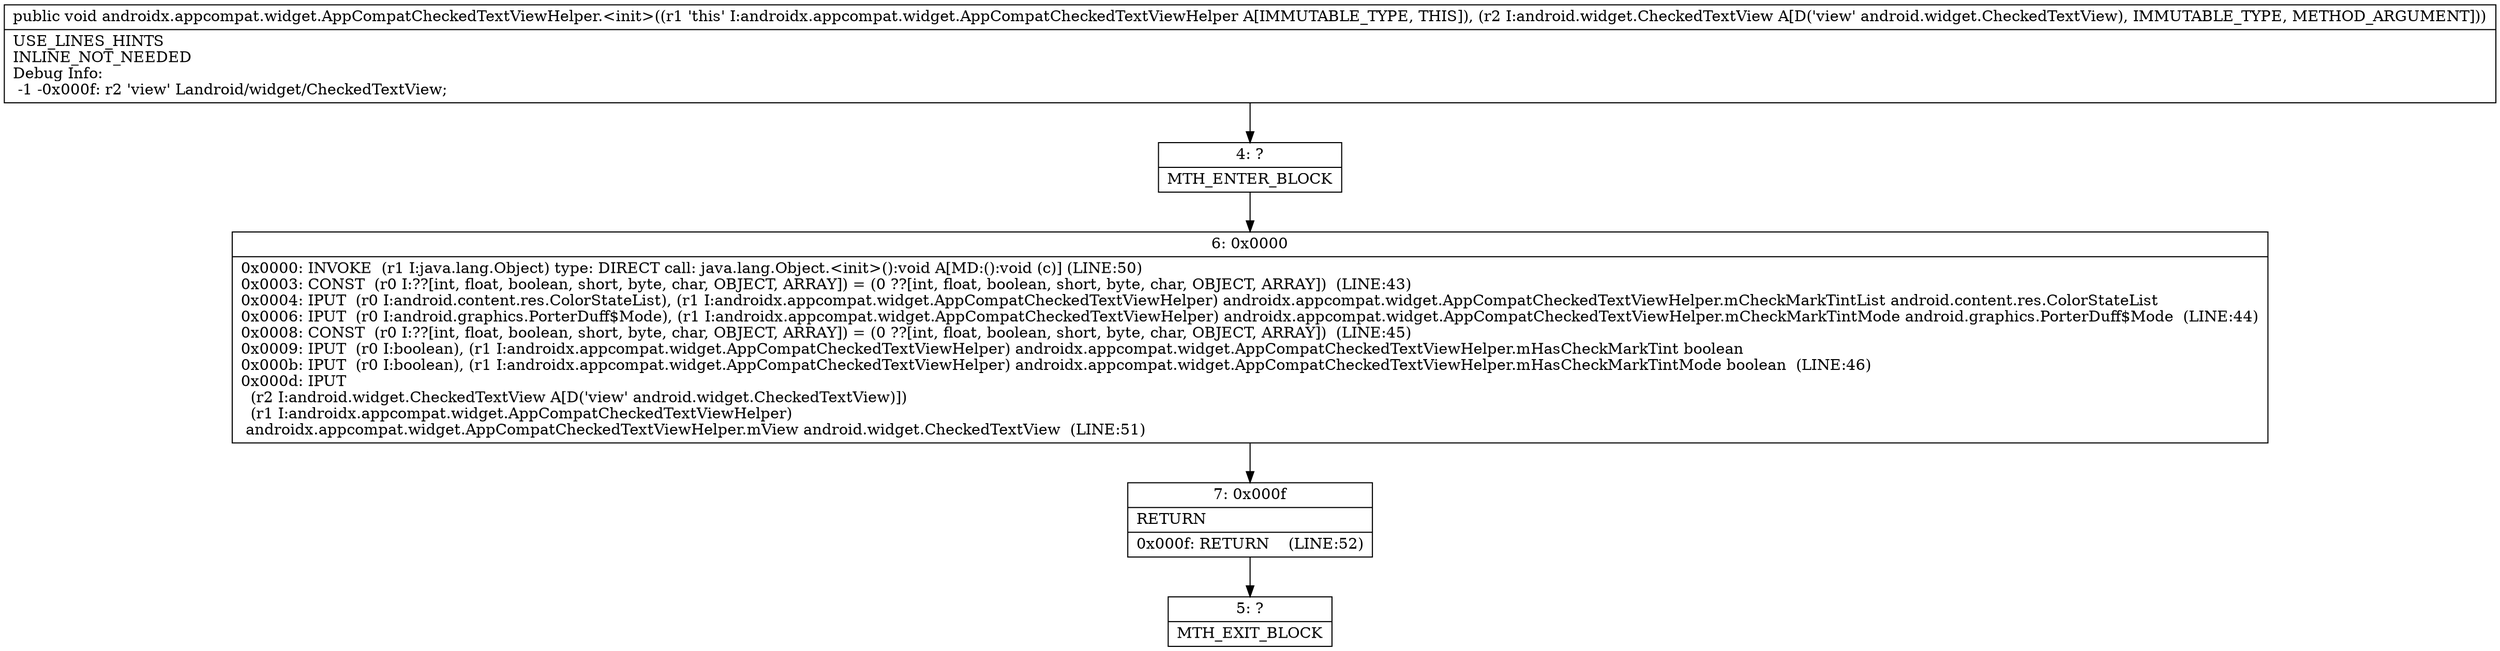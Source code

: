 digraph "CFG forandroidx.appcompat.widget.AppCompatCheckedTextViewHelper.\<init\>(Landroid\/widget\/CheckedTextView;)V" {
Node_4 [shape=record,label="{4\:\ ?|MTH_ENTER_BLOCK\l}"];
Node_6 [shape=record,label="{6\:\ 0x0000|0x0000: INVOKE  (r1 I:java.lang.Object) type: DIRECT call: java.lang.Object.\<init\>():void A[MD:():void (c)] (LINE:50)\l0x0003: CONST  (r0 I:??[int, float, boolean, short, byte, char, OBJECT, ARRAY]) = (0 ??[int, float, boolean, short, byte, char, OBJECT, ARRAY])  (LINE:43)\l0x0004: IPUT  (r0 I:android.content.res.ColorStateList), (r1 I:androidx.appcompat.widget.AppCompatCheckedTextViewHelper) androidx.appcompat.widget.AppCompatCheckedTextViewHelper.mCheckMarkTintList android.content.res.ColorStateList \l0x0006: IPUT  (r0 I:android.graphics.PorterDuff$Mode), (r1 I:androidx.appcompat.widget.AppCompatCheckedTextViewHelper) androidx.appcompat.widget.AppCompatCheckedTextViewHelper.mCheckMarkTintMode android.graphics.PorterDuff$Mode  (LINE:44)\l0x0008: CONST  (r0 I:??[int, float, boolean, short, byte, char, OBJECT, ARRAY]) = (0 ??[int, float, boolean, short, byte, char, OBJECT, ARRAY])  (LINE:45)\l0x0009: IPUT  (r0 I:boolean), (r1 I:androidx.appcompat.widget.AppCompatCheckedTextViewHelper) androidx.appcompat.widget.AppCompatCheckedTextViewHelper.mHasCheckMarkTint boolean \l0x000b: IPUT  (r0 I:boolean), (r1 I:androidx.appcompat.widget.AppCompatCheckedTextViewHelper) androidx.appcompat.widget.AppCompatCheckedTextViewHelper.mHasCheckMarkTintMode boolean  (LINE:46)\l0x000d: IPUT  \l  (r2 I:android.widget.CheckedTextView A[D('view' android.widget.CheckedTextView)])\l  (r1 I:androidx.appcompat.widget.AppCompatCheckedTextViewHelper)\l androidx.appcompat.widget.AppCompatCheckedTextViewHelper.mView android.widget.CheckedTextView  (LINE:51)\l}"];
Node_7 [shape=record,label="{7\:\ 0x000f|RETURN\l|0x000f: RETURN    (LINE:52)\l}"];
Node_5 [shape=record,label="{5\:\ ?|MTH_EXIT_BLOCK\l}"];
MethodNode[shape=record,label="{public void androidx.appcompat.widget.AppCompatCheckedTextViewHelper.\<init\>((r1 'this' I:androidx.appcompat.widget.AppCompatCheckedTextViewHelper A[IMMUTABLE_TYPE, THIS]), (r2 I:android.widget.CheckedTextView A[D('view' android.widget.CheckedTextView), IMMUTABLE_TYPE, METHOD_ARGUMENT]))  | USE_LINES_HINTS\lINLINE_NOT_NEEDED\lDebug Info:\l  \-1 \-0x000f: r2 'view' Landroid\/widget\/CheckedTextView;\l}"];
MethodNode -> Node_4;Node_4 -> Node_6;
Node_6 -> Node_7;
Node_7 -> Node_5;
}

